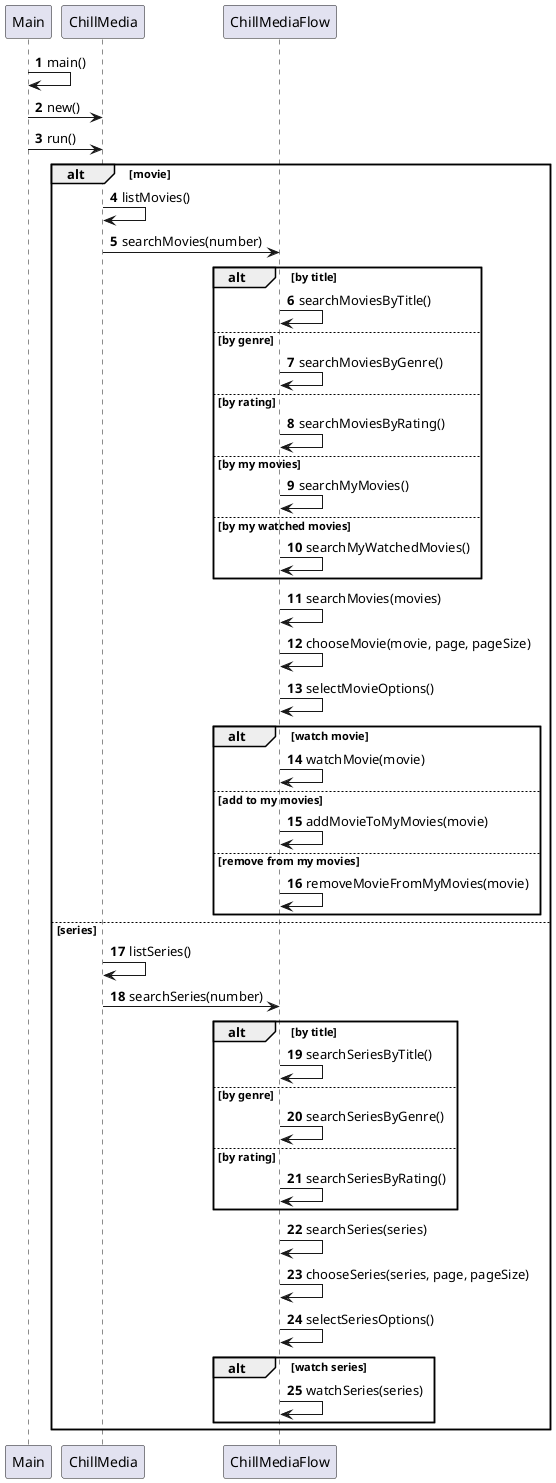 @startuml

autonumber

Main -> Main : main()

Main -> ChillMedia : new()
Main -> ChillMedia : run()

alt movie
    ChillMedia -> ChillMedia : listMovies()
    ChillMedia -> ChillMediaFlow : searchMovies(number)
    alt by title
        ChillMediaFlow -> ChillMediaFlow : searchMoviesByTitle()
    else by genre
        ChillMediaFlow -> ChillMediaFlow : searchMoviesByGenre()
    else by rating
        ChillMediaFlow -> ChillMediaFlow : searchMoviesByRating()
    else by my movies
        ChillMediaFlow -> ChillMediaFlow : searchMyMovies()
    else by my watched movies
        ChillMediaFlow -> ChillMediaFlow : searchMyWatchedMovies()
    end
    ChillMediaFlow -> ChillMediaFlow : searchMovies(movies)
    ChillMediaFlow -> ChillMediaFlow : chooseMovie(movie, page, pageSize)
    ChillMediaFlow -> ChillMediaFlow : selectMovieOptions()
    alt watch movie
        ChillMediaFlow -> ChillMediaFlow : watchMovie(movie)
    else add to my movies
        ChillMediaFlow -> ChillMediaFlow : addMovieToMyMovies(movie)
    else remove from my movies
        ChillMediaFlow -> ChillMediaFlow : removeMovieFromMyMovies(movie)
    end
else series
    ChillMedia -> ChillMedia : listSeries()
    ChillMedia -> ChillMediaFlow : searchSeries(number)
    alt by title
        ChillMediaFlow -> ChillMediaFlow : searchSeriesByTitle()
    else by genre
        ChillMediaFlow -> ChillMediaFlow : searchSeriesByGenre()
    else by rating
        ChillMediaFlow -> ChillMediaFlow : searchSeriesByRating()
    end
    ChillMediaFlow -> ChillMediaFlow : searchSeries(series)
    ChillMediaFlow -> ChillMediaFlow : chooseSeries(series, page, pageSize)
    ChillMediaFlow -> ChillMediaFlow : selectSeriesOptions()
    alt watch series
        ChillMediaFlow -> ChillMediaFlow : watchSeries(series)
    end
end

@enduml
